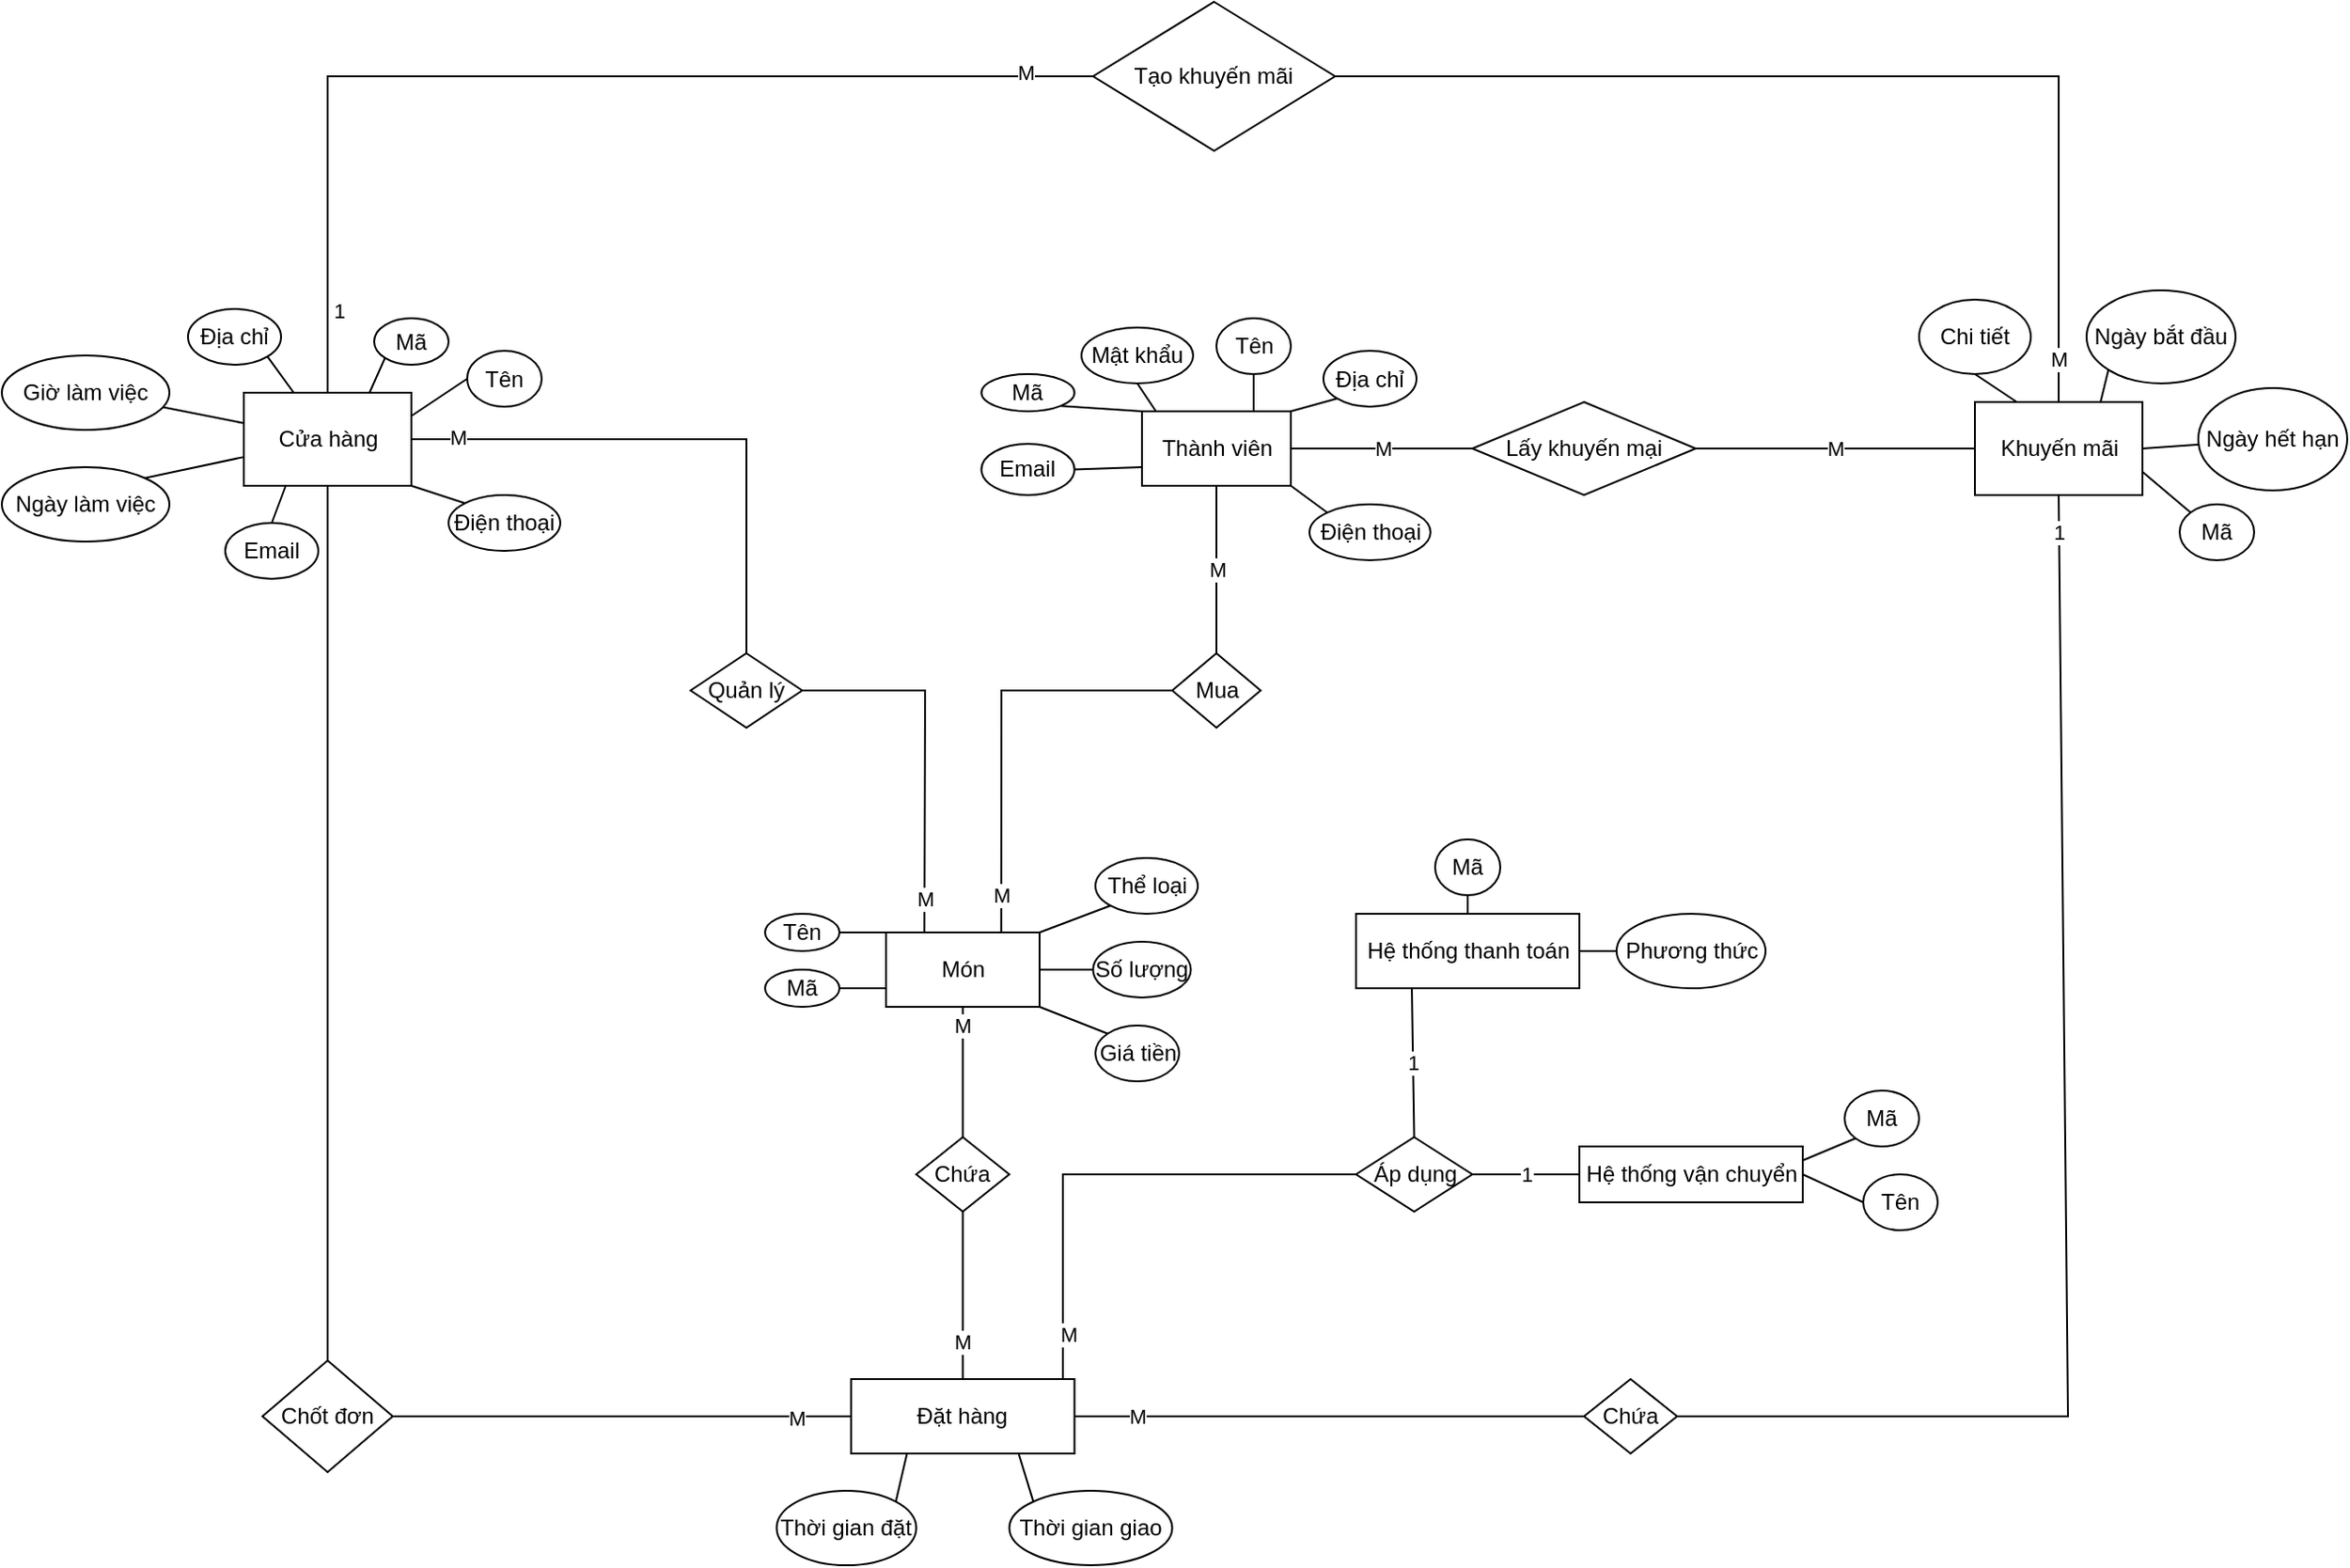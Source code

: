 <mxfile version="16.4.2" type="github">
  <diagram id="18GxjoZ2o8bzVbKozcRF" name="Page-1">
    <mxGraphModel dx="2676" dy="1917" grid="1" gridSize="10" guides="1" tooltips="1" connect="1" arrows="1" fold="1" page="1" pageScale="1" pageWidth="850" pageHeight="1100" math="0" shadow="0">
      <root>
        <mxCell id="0" />
        <mxCell id="1" parent="0" />
        <mxCell id="L-7XdOGWxHxovcnAPLZ8-1" value="Tạo khuyến mãi" style="rhombus;whiteSpace=wrap;html=1;" parent="1" vertex="1">
          <mxGeometry x="536.25" y="-100" width="130" height="80" as="geometry" />
        </mxCell>
        <mxCell id="L-7XdOGWxHxovcnAPLZ8-3" value="Cửa hàng" style="html=1;" parent="1" vertex="1">
          <mxGeometry x="80" y="110" width="90" height="50" as="geometry" />
        </mxCell>
        <mxCell id="L-7XdOGWxHxovcnAPLZ8-7" value="1&lt;br&gt;" style="endArrow=none;html=1;rounded=0;entryX=0;entryY=0.5;entryDx=0;entryDy=0;exitX=0.5;exitY=0;exitDx=0;exitDy=0;" parent="1" source="L-7XdOGWxHxovcnAPLZ8-3" target="L-7XdOGWxHxovcnAPLZ8-1" edge="1">
          <mxGeometry x="-0.849" y="-6" width="50" height="50" relative="1" as="geometry">
            <mxPoint x="170" y="110" as="sourcePoint" />
            <mxPoint x="220" y="60" as="targetPoint" />
            <Array as="points">
              <mxPoint x="125" y="-60" />
            </Array>
            <mxPoint as="offset" />
          </mxGeometry>
        </mxCell>
        <mxCell id="L-7XdOGWxHxovcnAPLZ8-155" value="M" style="edgeLabel;html=1;align=center;verticalAlign=middle;resizable=0;points=[];" parent="L-7XdOGWxHxovcnAPLZ8-7" vertex="1" connectable="0">
          <mxGeometry x="0.875" y="2" relative="1" as="geometry">
            <mxPoint as="offset" />
          </mxGeometry>
        </mxCell>
        <mxCell id="L-7XdOGWxHxovcnAPLZ8-8" value="Khuyến mãi&lt;br&gt;" style="html=1;" parent="1" vertex="1">
          <mxGeometry x="1010" y="115" width="90" height="50" as="geometry" />
        </mxCell>
        <mxCell id="L-7XdOGWxHxovcnAPLZ8-9" value="M" style="endArrow=none;html=1;rounded=0;exitX=1;exitY=0.5;exitDx=0;exitDy=0;entryX=0.5;entryY=0;entryDx=0;entryDy=0;" parent="1" source="L-7XdOGWxHxovcnAPLZ8-1" target="L-7XdOGWxHxovcnAPLZ8-8" edge="1">
          <mxGeometry x="0.917" width="50" height="50" relative="1" as="geometry">
            <mxPoint x="520" y="200" as="sourcePoint" />
            <mxPoint x="570" y="150" as="targetPoint" />
            <Array as="points">
              <mxPoint x="1055" y="-60" />
            </Array>
            <mxPoint as="offset" />
          </mxGeometry>
        </mxCell>
        <mxCell id="L-7XdOGWxHxovcnAPLZ8-12" value="Địa chỉ&lt;br&gt;" style="ellipse;whiteSpace=wrap;html=1;" parent="1" vertex="1">
          <mxGeometry x="50" y="65" width="50" height="30" as="geometry" />
        </mxCell>
        <mxCell id="L-7XdOGWxHxovcnAPLZ8-15" value="" style="endArrow=none;html=1;rounded=0;exitX=1;exitY=1;exitDx=0;exitDy=0;" parent="1" source="L-7XdOGWxHxovcnAPLZ8-12" target="L-7XdOGWxHxovcnAPLZ8-3" edge="1">
          <mxGeometry width="50" height="50" relative="1" as="geometry">
            <mxPoint x="520" y="180" as="sourcePoint" />
            <mxPoint x="570" y="130" as="targetPoint" />
          </mxGeometry>
        </mxCell>
        <mxCell id="L-7XdOGWxHxovcnAPLZ8-16" value="Giờ làm việc" style="ellipse;whiteSpace=wrap;html=1;" parent="1" vertex="1">
          <mxGeometry x="-50" y="90" width="90" height="40" as="geometry" />
        </mxCell>
        <mxCell id="L-7XdOGWxHxovcnAPLZ8-17" value="" style="endArrow=none;html=1;rounded=0;" parent="1" source="L-7XdOGWxHxovcnAPLZ8-16" target="L-7XdOGWxHxovcnAPLZ8-3" edge="1">
          <mxGeometry width="50" height="50" relative="1" as="geometry">
            <mxPoint x="520" y="180" as="sourcePoint" />
            <mxPoint x="570" y="130" as="targetPoint" />
          </mxGeometry>
        </mxCell>
        <mxCell id="L-7XdOGWxHxovcnAPLZ8-18" value="Mã&lt;br&gt;" style="ellipse;whiteSpace=wrap;html=1;" parent="1" vertex="1">
          <mxGeometry x="150" y="70" width="40" height="25" as="geometry" />
        </mxCell>
        <mxCell id="L-7XdOGWxHxovcnAPLZ8-20" value="" style="endArrow=none;html=1;rounded=0;entryX=0;entryY=1;entryDx=0;entryDy=0;exitX=0.75;exitY=0;exitDx=0;exitDy=0;" parent="1" source="L-7XdOGWxHxovcnAPLZ8-3" target="L-7XdOGWxHxovcnAPLZ8-18" edge="1">
          <mxGeometry width="50" height="50" relative="1" as="geometry">
            <mxPoint x="120" y="110" as="sourcePoint" />
            <mxPoint x="570" y="120" as="targetPoint" />
          </mxGeometry>
        </mxCell>
        <mxCell id="L-7XdOGWxHxovcnAPLZ8-21" value="Tên&lt;br&gt;" style="ellipse;whiteSpace=wrap;html=1;" parent="1" vertex="1">
          <mxGeometry x="200" y="87.5" width="40" height="30" as="geometry" />
        </mxCell>
        <mxCell id="L-7XdOGWxHxovcnAPLZ8-22" value="" style="endArrow=none;html=1;rounded=0;entryX=0;entryY=0.5;entryDx=0;entryDy=0;exitX=1;exitY=0.25;exitDx=0;exitDy=0;" parent="1" source="L-7XdOGWxHxovcnAPLZ8-3" target="L-7XdOGWxHxovcnAPLZ8-21" edge="1">
          <mxGeometry width="50" height="50" relative="1" as="geometry">
            <mxPoint x="520" y="160" as="sourcePoint" />
            <mxPoint x="570" y="110" as="targetPoint" />
          </mxGeometry>
        </mxCell>
        <mxCell id="L-7XdOGWxHxovcnAPLZ8-24" value="Ngày làm việc" style="ellipse;whiteSpace=wrap;html=1;" parent="1" vertex="1">
          <mxGeometry x="-50" y="150" width="90" height="40" as="geometry" />
        </mxCell>
        <mxCell id="L-7XdOGWxHxovcnAPLZ8-27" value="" style="endArrow=none;html=1;rounded=0;exitX=1;exitY=0;exitDx=0;exitDy=0;" parent="1" source="L-7XdOGWxHxovcnAPLZ8-24" target="L-7XdOGWxHxovcnAPLZ8-3" edge="1">
          <mxGeometry width="50" height="50" relative="1" as="geometry">
            <mxPoint x="520" y="160" as="sourcePoint" />
            <mxPoint x="570" y="110" as="targetPoint" />
          </mxGeometry>
        </mxCell>
        <mxCell id="L-7XdOGWxHxovcnAPLZ8-29" style="edgeStyle=orthogonalEdgeStyle;rounded=0;orthogonalLoop=1;jettySize=auto;html=1;exitX=0.5;exitY=1;exitDx=0;exitDy=0;" parent="1" edge="1">
          <mxGeometry relative="1" as="geometry">
            <mxPoint x="270" y="205" as="sourcePoint" />
            <mxPoint x="270" y="205" as="targetPoint" />
          </mxGeometry>
        </mxCell>
        <mxCell id="L-7XdOGWxHxovcnAPLZ8-33" value="Điện thoại" style="ellipse;whiteSpace=wrap;html=1;" parent="1" vertex="1">
          <mxGeometry x="190" y="165" width="60" height="30" as="geometry" />
        </mxCell>
        <mxCell id="L-7XdOGWxHxovcnAPLZ8-35" value="Email&lt;br&gt;" style="ellipse;whiteSpace=wrap;html=1;" parent="1" vertex="1">
          <mxGeometry x="70" y="180" width="50" height="30" as="geometry" />
        </mxCell>
        <mxCell id="L-7XdOGWxHxovcnAPLZ8-37" value="" style="endArrow=none;html=1;rounded=0;exitX=0.25;exitY=1;exitDx=0;exitDy=0;entryX=0.5;entryY=0;entryDx=0;entryDy=0;" parent="1" source="L-7XdOGWxHxovcnAPLZ8-3" target="L-7XdOGWxHxovcnAPLZ8-35" edge="1">
          <mxGeometry width="50" height="50" relative="1" as="geometry">
            <mxPoint x="520" y="240" as="sourcePoint" />
            <mxPoint x="570" y="190" as="targetPoint" />
          </mxGeometry>
        </mxCell>
        <mxCell id="L-7XdOGWxHxovcnAPLZ8-38" value="Thành viên&lt;br&gt;" style="rounded=0;whiteSpace=wrap;html=1;" parent="1" vertex="1">
          <mxGeometry x="562.5" y="120" width="80" height="40" as="geometry" />
        </mxCell>
        <mxCell id="L-7XdOGWxHxovcnAPLZ8-39" value="Email&lt;br&gt;" style="ellipse;whiteSpace=wrap;html=1;" parent="1" vertex="1">
          <mxGeometry x="476.25" y="137.5" width="50" height="27.5" as="geometry" />
        </mxCell>
        <mxCell id="L-7XdOGWxHxovcnAPLZ8-40" value="Mã" style="ellipse;whiteSpace=wrap;html=1;" parent="1" vertex="1">
          <mxGeometry x="476.25" y="100" width="50" height="20" as="geometry" />
        </mxCell>
        <mxCell id="L-7XdOGWxHxovcnAPLZ8-41" value="Mật khẩu&lt;br&gt;" style="ellipse;whiteSpace=wrap;html=1;" parent="1" vertex="1">
          <mxGeometry x="530" y="75" width="60" height="30" as="geometry" />
        </mxCell>
        <mxCell id="L-7XdOGWxHxovcnAPLZ8-42" style="edgeStyle=orthogonalEdgeStyle;rounded=0;orthogonalLoop=1;jettySize=auto;html=1;exitX=0.5;exitY=1;exitDx=0;exitDy=0;" parent="1" source="L-7XdOGWxHxovcnAPLZ8-41" target="L-7XdOGWxHxovcnAPLZ8-41" edge="1">
          <mxGeometry relative="1" as="geometry" />
        </mxCell>
        <mxCell id="L-7XdOGWxHxovcnAPLZ8-43" value="Tên" style="ellipse;whiteSpace=wrap;html=1;" parent="1" vertex="1">
          <mxGeometry x="602.5" y="70" width="40" height="30" as="geometry" />
        </mxCell>
        <mxCell id="L-7XdOGWxHxovcnAPLZ8-44" value="Địa chỉ&lt;br&gt;" style="ellipse;whiteSpace=wrap;html=1;" parent="1" vertex="1">
          <mxGeometry x="660" y="87.5" width="50" height="30" as="geometry" />
        </mxCell>
        <mxCell id="L-7XdOGWxHxovcnAPLZ8-46" value="Điện thoại&lt;br&gt;" style="ellipse;whiteSpace=wrap;html=1;" parent="1" vertex="1">
          <mxGeometry x="652.5" y="170" width="65" height="30" as="geometry" />
        </mxCell>
        <mxCell id="L-7XdOGWxHxovcnAPLZ8-47" value="" style="endArrow=none;html=1;rounded=0;entryX=1;entryY=0.5;entryDx=0;entryDy=0;exitX=0;exitY=0.75;exitDx=0;exitDy=0;" parent="1" source="L-7XdOGWxHxovcnAPLZ8-38" target="L-7XdOGWxHxovcnAPLZ8-39" edge="1">
          <mxGeometry width="50" height="50" relative="1" as="geometry">
            <mxPoint x="652.5" y="200" as="sourcePoint" />
            <mxPoint x="702.5" y="150" as="targetPoint" />
          </mxGeometry>
        </mxCell>
        <mxCell id="L-7XdOGWxHxovcnAPLZ8-48" value="" style="endArrow=none;html=1;rounded=0;exitX=1;exitY=1;exitDx=0;exitDy=0;entryX=0;entryY=0;entryDx=0;entryDy=0;" parent="1" source="L-7XdOGWxHxovcnAPLZ8-40" target="L-7XdOGWxHxovcnAPLZ8-38" edge="1">
          <mxGeometry width="50" height="50" relative="1" as="geometry">
            <mxPoint x="652.5" y="200" as="sourcePoint" />
            <mxPoint x="702.5" y="150" as="targetPoint" />
          </mxGeometry>
        </mxCell>
        <mxCell id="L-7XdOGWxHxovcnAPLZ8-49" value="" style="endArrow=none;html=1;rounded=0;entryX=0.5;entryY=1;entryDx=0;entryDy=0;" parent="1" target="L-7XdOGWxHxovcnAPLZ8-41" edge="1">
          <mxGeometry width="50" height="50" relative="1" as="geometry">
            <mxPoint x="570" y="120" as="sourcePoint" />
            <mxPoint x="702.5" y="150" as="targetPoint" />
          </mxGeometry>
        </mxCell>
        <mxCell id="L-7XdOGWxHxovcnAPLZ8-50" value="" style="endArrow=none;html=1;rounded=0;entryX=0.5;entryY=1;entryDx=0;entryDy=0;exitX=0.75;exitY=0;exitDx=0;exitDy=0;" parent="1" source="L-7XdOGWxHxovcnAPLZ8-38" target="L-7XdOGWxHxovcnAPLZ8-43" edge="1">
          <mxGeometry width="50" height="50" relative="1" as="geometry">
            <mxPoint x="652.5" y="200" as="sourcePoint" />
            <mxPoint x="702.5" y="150" as="targetPoint" />
          </mxGeometry>
        </mxCell>
        <mxCell id="L-7XdOGWxHxovcnAPLZ8-51" value="" style="endArrow=none;html=1;rounded=0;exitX=1;exitY=0;exitDx=0;exitDy=0;entryX=0;entryY=1;entryDx=0;entryDy=0;" parent="1" source="L-7XdOGWxHxovcnAPLZ8-38" target="L-7XdOGWxHxovcnAPLZ8-44" edge="1">
          <mxGeometry width="50" height="50" relative="1" as="geometry">
            <mxPoint x="652.5" y="200" as="sourcePoint" />
            <mxPoint x="702.5" y="150" as="targetPoint" />
          </mxGeometry>
        </mxCell>
        <mxCell id="L-7XdOGWxHxovcnAPLZ8-52" value="" style="endArrow=none;html=1;rounded=0;exitX=1;exitY=1;exitDx=0;exitDy=0;entryX=0;entryY=0;entryDx=0;entryDy=0;" parent="1" source="L-7XdOGWxHxovcnAPLZ8-38" target="L-7XdOGWxHxovcnAPLZ8-46" edge="1">
          <mxGeometry width="50" height="50" relative="1" as="geometry">
            <mxPoint x="652.5" y="200" as="sourcePoint" />
            <mxPoint x="702.5" y="150" as="targetPoint" />
          </mxGeometry>
        </mxCell>
        <mxCell id="L-7XdOGWxHxovcnAPLZ8-53" value="Lấy khuyến mại" style="rhombus;whiteSpace=wrap;html=1;" parent="1" vertex="1">
          <mxGeometry x="740" y="115" width="120" height="50" as="geometry" />
        </mxCell>
        <mxCell id="L-7XdOGWxHxovcnAPLZ8-54" value="M" style="endArrow=none;html=1;rounded=0;exitX=1;exitY=0.5;exitDx=0;exitDy=0;entryX=0;entryY=0.5;entryDx=0;entryDy=0;" parent="1" source="L-7XdOGWxHxovcnAPLZ8-38" target="L-7XdOGWxHxovcnAPLZ8-53" edge="1">
          <mxGeometry width="50" height="50" relative="1" as="geometry">
            <mxPoint x="730" as="sourcePoint" />
            <mxPoint x="780" y="-50" as="targetPoint" />
          </mxGeometry>
        </mxCell>
        <mxCell id="L-7XdOGWxHxovcnAPLZ8-58" value="M" style="endArrow=none;html=1;rounded=0;entryX=0;entryY=0.5;entryDx=0;entryDy=0;exitX=1;exitY=0.5;exitDx=0;exitDy=0;" parent="1" source="L-7XdOGWxHxovcnAPLZ8-53" target="L-7XdOGWxHxovcnAPLZ8-8" edge="1">
          <mxGeometry width="50" height="50" relative="1" as="geometry">
            <mxPoint x="870" y="140" as="sourcePoint" />
            <mxPoint x="920" y="90" as="targetPoint" />
          </mxGeometry>
        </mxCell>
        <mxCell id="L-7XdOGWxHxovcnAPLZ8-59" value="Ngày bắt đầu" style="ellipse;whiteSpace=wrap;html=1;" parent="1" vertex="1">
          <mxGeometry x="1070" y="55" width="80" height="50" as="geometry" />
        </mxCell>
        <mxCell id="L-7XdOGWxHxovcnAPLZ8-60" value="Chi tiết&lt;br&gt;" style="ellipse;whiteSpace=wrap;html=1;" parent="1" vertex="1">
          <mxGeometry x="980" y="60" width="60" height="40" as="geometry" />
        </mxCell>
        <mxCell id="L-7XdOGWxHxovcnAPLZ8-61" value="Ngày hết hạn&lt;br&gt;" style="ellipse;whiteSpace=wrap;html=1;" parent="1" vertex="1">
          <mxGeometry x="1130" y="107.5" width="80" height="55" as="geometry" />
        </mxCell>
        <mxCell id="L-7XdOGWxHxovcnAPLZ8-65" value="" style="endArrow=none;html=1;rounded=0;entryX=0.5;entryY=1;entryDx=0;entryDy=0;exitX=0.25;exitY=0;exitDx=0;exitDy=0;" parent="1" source="L-7XdOGWxHxovcnAPLZ8-8" target="L-7XdOGWxHxovcnAPLZ8-60" edge="1">
          <mxGeometry width="50" height="50" relative="1" as="geometry">
            <mxPoint x="1030" y="110" as="sourcePoint" />
            <mxPoint x="890" y="50" as="targetPoint" />
          </mxGeometry>
        </mxCell>
        <mxCell id="L-7XdOGWxHxovcnAPLZ8-66" value="" style="endArrow=none;html=1;rounded=0;exitX=0.75;exitY=0;exitDx=0;exitDy=0;entryX=0;entryY=1;entryDx=0;entryDy=0;" parent="1" source="L-7XdOGWxHxovcnAPLZ8-8" target="L-7XdOGWxHxovcnAPLZ8-59" edge="1">
          <mxGeometry width="50" height="50" relative="1" as="geometry">
            <mxPoint x="840" y="100" as="sourcePoint" />
            <mxPoint x="890" y="50" as="targetPoint" />
          </mxGeometry>
        </mxCell>
        <mxCell id="L-7XdOGWxHxovcnAPLZ8-67" value="Mã" style="ellipse;whiteSpace=wrap;html=1;" parent="1" vertex="1">
          <mxGeometry x="1120" y="170" width="40" height="30" as="geometry" />
        </mxCell>
        <mxCell id="L-7XdOGWxHxovcnAPLZ8-68" value="" style="endArrow=none;html=1;rounded=0;exitX=1;exitY=0.5;exitDx=0;exitDy=0;" parent="1" source="L-7XdOGWxHxovcnAPLZ8-8" target="L-7XdOGWxHxovcnAPLZ8-61" edge="1">
          <mxGeometry width="50" height="50" relative="1" as="geometry">
            <mxPoint x="840" y="80" as="sourcePoint" />
            <mxPoint x="890" y="30" as="targetPoint" />
          </mxGeometry>
        </mxCell>
        <mxCell id="L-7XdOGWxHxovcnAPLZ8-69" value="" style="endArrow=none;html=1;rounded=0;exitX=0;exitY=0;exitDx=0;exitDy=0;entryX=1;entryY=0.75;entryDx=0;entryDy=0;" parent="1" source="L-7XdOGWxHxovcnAPLZ8-67" target="L-7XdOGWxHxovcnAPLZ8-8" edge="1">
          <mxGeometry width="50" height="50" relative="1" as="geometry">
            <mxPoint x="840" y="80" as="sourcePoint" />
            <mxPoint x="890" y="30" as="targetPoint" />
          </mxGeometry>
        </mxCell>
        <mxCell id="L-7XdOGWxHxovcnAPLZ8-70" value="Mua" style="rhombus;whiteSpace=wrap;html=1;" parent="1" vertex="1">
          <mxGeometry x="578.75" y="250" width="47.5" height="40" as="geometry" />
        </mxCell>
        <mxCell id="L-7XdOGWxHxovcnAPLZ8-72" value="M" style="endArrow=none;html=1;rounded=0;exitX=0.5;exitY=0;exitDx=0;exitDy=0;" parent="1" source="L-7XdOGWxHxovcnAPLZ8-70" target="L-7XdOGWxHxovcnAPLZ8-38" edge="1">
          <mxGeometry width="50" height="50" relative="1" as="geometry">
            <mxPoint x="840" y="280" as="sourcePoint" />
            <mxPoint x="890" y="230" as="targetPoint" />
          </mxGeometry>
        </mxCell>
        <mxCell id="L-7XdOGWxHxovcnAPLZ8-83" value="Món" style="rounded=0;whiteSpace=wrap;html=1;" parent="1" vertex="1">
          <mxGeometry x="425" y="400" width="82.5" height="40" as="geometry" />
        </mxCell>
        <mxCell id="L-7XdOGWxHxovcnAPLZ8-84" value="Quản lý&lt;br&gt;" style="rhombus;whiteSpace=wrap;html=1;" parent="1" vertex="1">
          <mxGeometry x="320" y="250" width="60" height="40" as="geometry" />
        </mxCell>
        <mxCell id="L-7XdOGWxHxovcnAPLZ8-85" style="edgeStyle=orthogonalEdgeStyle;rounded=0;orthogonalLoop=1;jettySize=auto;html=1;exitX=0.5;exitY=1;exitDx=0;exitDy=0;" parent="1" source="L-7XdOGWxHxovcnAPLZ8-33" target="L-7XdOGWxHxovcnAPLZ8-33" edge="1">
          <mxGeometry relative="1" as="geometry" />
        </mxCell>
        <mxCell id="L-7XdOGWxHxovcnAPLZ8-86" value="M" style="endArrow=none;html=1;rounded=0;exitX=1;exitY=0.5;exitDx=0;exitDy=0;entryX=0.25;entryY=0;entryDx=0;entryDy=0;" parent="1" source="L-7XdOGWxHxovcnAPLZ8-84" target="L-7XdOGWxHxovcnAPLZ8-83" edge="1">
          <mxGeometry x="0.815" width="50" height="50" relative="1" as="geometry">
            <mxPoint x="360" y="350" as="sourcePoint" />
            <mxPoint x="410" y="300" as="targetPoint" />
            <Array as="points">
              <mxPoint x="446" y="270" />
            </Array>
            <mxPoint as="offset" />
          </mxGeometry>
        </mxCell>
        <mxCell id="L-7XdOGWxHxovcnAPLZ8-87" value="M" style="endArrow=none;html=1;rounded=0;entryX=0;entryY=0.5;entryDx=0;entryDy=0;exitX=0.75;exitY=0;exitDx=0;exitDy=0;" parent="1" source="L-7XdOGWxHxovcnAPLZ8-83" target="L-7XdOGWxHxovcnAPLZ8-70" edge="1">
          <mxGeometry x="-0.82" width="50" height="50" relative="1" as="geometry">
            <mxPoint x="360" y="350" as="sourcePoint" />
            <mxPoint x="410" y="300" as="targetPoint" />
            <Array as="points">
              <mxPoint x="487" y="270" />
            </Array>
            <mxPoint as="offset" />
          </mxGeometry>
        </mxCell>
        <mxCell id="L-7XdOGWxHxovcnAPLZ8-88" value="" style="endArrow=none;html=1;rounded=0;exitX=1;exitY=0.5;exitDx=0;exitDy=0;entryX=0.5;entryY=0;entryDx=0;entryDy=0;" parent="1" source="L-7XdOGWxHxovcnAPLZ8-3" target="L-7XdOGWxHxovcnAPLZ8-84" edge="1">
          <mxGeometry width="50" height="50" relative="1" as="geometry">
            <mxPoint x="360" y="350" as="sourcePoint" />
            <mxPoint x="410" y="300" as="targetPoint" />
            <Array as="points">
              <mxPoint x="350" y="135" />
            </Array>
          </mxGeometry>
        </mxCell>
        <mxCell id="MbJ_vTkFXQ6meyeBdJKi-2" value="M" style="edgeLabel;html=1;align=center;verticalAlign=middle;resizable=0;points=[];" parent="L-7XdOGWxHxovcnAPLZ8-88" vertex="1" connectable="0">
          <mxGeometry x="-0.832" y="1" relative="1" as="geometry">
            <mxPoint as="offset" />
          </mxGeometry>
        </mxCell>
        <mxCell id="L-7XdOGWxHxovcnAPLZ8-90" value="Mã&lt;br&gt;" style="ellipse;whiteSpace=wrap;html=1;" parent="1" vertex="1">
          <mxGeometry x="360" y="420" width="40" height="20" as="geometry" />
        </mxCell>
        <mxCell id="L-7XdOGWxHxovcnAPLZ8-91" value="Tên" style="ellipse;whiteSpace=wrap;html=1;" parent="1" vertex="1">
          <mxGeometry x="360" y="390" width="40" height="20" as="geometry" />
        </mxCell>
        <mxCell id="L-7XdOGWxHxovcnAPLZ8-92" value="Thể loại&lt;br&gt;" style="ellipse;whiteSpace=wrap;html=1;" parent="1" vertex="1">
          <mxGeometry x="537.5" y="360" width="55" height="30" as="geometry" />
        </mxCell>
        <mxCell id="L-7XdOGWxHxovcnAPLZ8-93" value="Số lượng" style="ellipse;whiteSpace=wrap;html=1;" parent="1" vertex="1">
          <mxGeometry x="536.25" y="405" width="52.5" height="30" as="geometry" />
        </mxCell>
        <mxCell id="L-7XdOGWxHxovcnAPLZ8-94" value="Giá tiền" style="ellipse;whiteSpace=wrap;html=1;" parent="1" vertex="1">
          <mxGeometry x="537.5" y="450" width="45" height="30" as="geometry" />
        </mxCell>
        <mxCell id="L-7XdOGWxHxovcnAPLZ8-95" value="" style="endArrow=none;html=1;rounded=0;entryX=1;entryY=0.5;entryDx=0;entryDy=0;exitX=0;exitY=0;exitDx=0;exitDy=0;" parent="1" source="L-7XdOGWxHxovcnAPLZ8-83" target="L-7XdOGWxHxovcnAPLZ8-91" edge="1">
          <mxGeometry width="50" height="50" relative="1" as="geometry">
            <mxPoint x="360" y="440" as="sourcePoint" />
            <mxPoint x="410" y="390" as="targetPoint" />
          </mxGeometry>
        </mxCell>
        <mxCell id="L-7XdOGWxHxovcnAPLZ8-96" value="" style="endArrow=none;html=1;rounded=0;exitX=1;exitY=0.5;exitDx=0;exitDy=0;entryX=0;entryY=0.75;entryDx=0;entryDy=0;" parent="1" source="L-7XdOGWxHxovcnAPLZ8-90" target="L-7XdOGWxHxovcnAPLZ8-83" edge="1">
          <mxGeometry width="50" height="50" relative="1" as="geometry">
            <mxPoint x="360" y="440" as="sourcePoint" />
            <mxPoint x="410" y="390" as="targetPoint" />
          </mxGeometry>
        </mxCell>
        <mxCell id="L-7XdOGWxHxovcnAPLZ8-97" value="" style="endArrow=none;html=1;rounded=0;exitX=0;exitY=1;exitDx=0;exitDy=0;entryX=1;entryY=0;entryDx=0;entryDy=0;" parent="1" source="L-7XdOGWxHxovcnAPLZ8-92" target="L-7XdOGWxHxovcnAPLZ8-83" edge="1">
          <mxGeometry width="50" height="50" relative="1" as="geometry">
            <mxPoint x="360" y="440" as="sourcePoint" />
            <mxPoint x="410" y="390" as="targetPoint" />
          </mxGeometry>
        </mxCell>
        <mxCell id="L-7XdOGWxHxovcnAPLZ8-98" value="" style="endArrow=none;html=1;rounded=0;entryX=0;entryY=0.5;entryDx=0;entryDy=0;exitX=1;exitY=0.5;exitDx=0;exitDy=0;" parent="1" source="L-7XdOGWxHxovcnAPLZ8-83" target="L-7XdOGWxHxovcnAPLZ8-93" edge="1">
          <mxGeometry width="50" height="50" relative="1" as="geometry">
            <mxPoint x="510" y="420" as="sourcePoint" />
            <mxPoint x="410" y="390" as="targetPoint" />
          </mxGeometry>
        </mxCell>
        <mxCell id="L-7XdOGWxHxovcnAPLZ8-99" value="" style="endArrow=none;html=1;rounded=0;exitX=0;exitY=0;exitDx=0;exitDy=0;entryX=1;entryY=1;entryDx=0;entryDy=0;" parent="1" source="L-7XdOGWxHxovcnAPLZ8-94" target="L-7XdOGWxHxovcnAPLZ8-83" edge="1">
          <mxGeometry width="50" height="50" relative="1" as="geometry">
            <mxPoint x="360" y="440" as="sourcePoint" />
            <mxPoint x="410" y="390" as="targetPoint" />
          </mxGeometry>
        </mxCell>
        <mxCell id="L-7XdOGWxHxovcnAPLZ8-101" value="Chứa" style="rhombus;whiteSpace=wrap;html=1;" parent="1" vertex="1">
          <mxGeometry x="441.25" y="510" width="50" height="40" as="geometry" />
        </mxCell>
        <mxCell id="L-7XdOGWxHxovcnAPLZ8-102" value="M" style="endArrow=none;html=1;rounded=0;exitX=0.5;exitY=0;exitDx=0;exitDy=0;entryX=0.5;entryY=1;entryDx=0;entryDy=0;" parent="1" source="L-7XdOGWxHxovcnAPLZ8-101" target="L-7XdOGWxHxovcnAPLZ8-83" edge="1">
          <mxGeometry x="0.714" width="50" height="50" relative="1" as="geometry">
            <mxPoint x="360" y="440" as="sourcePoint" />
            <mxPoint x="410" y="390" as="targetPoint" />
            <mxPoint as="offset" />
          </mxGeometry>
        </mxCell>
        <mxCell id="L-7XdOGWxHxovcnAPLZ8-103" value="Áp dụng&lt;br&gt;" style="rhombus;whiteSpace=wrap;html=1;" parent="1" vertex="1">
          <mxGeometry x="677.5" y="510" width="62.5" height="40" as="geometry" />
        </mxCell>
        <mxCell id="L-7XdOGWxHxovcnAPLZ8-104" value="Hệ thống thanh toán&lt;br&gt;" style="rounded=0;whiteSpace=wrap;html=1;" parent="1" vertex="1">
          <mxGeometry x="677.5" y="390" width="120" height="40" as="geometry" />
        </mxCell>
        <mxCell id="L-7XdOGWxHxovcnAPLZ8-106" value="Mã" style="ellipse;whiteSpace=wrap;html=1;" parent="1" vertex="1">
          <mxGeometry x="720" y="350" width="35" height="30" as="geometry" />
        </mxCell>
        <mxCell id="L-7XdOGWxHxovcnAPLZ8-107" value="Phương thức" style="ellipse;whiteSpace=wrap;html=1;" parent="1" vertex="1">
          <mxGeometry x="817.5" y="390" width="80" height="40" as="geometry" />
        </mxCell>
        <mxCell id="L-7XdOGWxHxovcnAPLZ8-108" value="" style="endArrow=none;html=1;rounded=0;entryX=0.5;entryY=1;entryDx=0;entryDy=0;" parent="1" source="L-7XdOGWxHxovcnAPLZ8-104" target="L-7XdOGWxHxovcnAPLZ8-106" edge="1">
          <mxGeometry width="50" height="50" relative="1" as="geometry">
            <mxPoint x="317.5" y="420" as="sourcePoint" />
            <mxPoint x="367.5" y="370" as="targetPoint" />
          </mxGeometry>
        </mxCell>
        <mxCell id="L-7XdOGWxHxovcnAPLZ8-109" value="" style="endArrow=none;html=1;rounded=0;exitX=1;exitY=0.5;exitDx=0;exitDy=0;entryX=0;entryY=0.5;entryDx=0;entryDy=0;" parent="1" source="L-7XdOGWxHxovcnAPLZ8-104" target="L-7XdOGWxHxovcnAPLZ8-107" edge="1">
          <mxGeometry width="50" height="50" relative="1" as="geometry">
            <mxPoint x="317.5" y="420" as="sourcePoint" />
            <mxPoint x="367.5" y="370" as="targetPoint" />
          </mxGeometry>
        </mxCell>
        <mxCell id="L-7XdOGWxHxovcnAPLZ8-110" value="Hệ thống vận chuyển&lt;br&gt;" style="rounded=0;whiteSpace=wrap;html=1;" parent="1" vertex="1">
          <mxGeometry x="797.5" y="515" width="120" height="30" as="geometry" />
        </mxCell>
        <mxCell id="L-7XdOGWxHxovcnAPLZ8-111" value="1" style="endArrow=none;html=1;rounded=0;exitX=0.5;exitY=0;exitDx=0;exitDy=0;entryX=0.25;entryY=1;entryDx=0;entryDy=0;" parent="1" source="L-7XdOGWxHxovcnAPLZ8-103" target="L-7XdOGWxHxovcnAPLZ8-104" edge="1">
          <mxGeometry width="50" height="50" relative="1" as="geometry">
            <mxPoint x="360" y="420" as="sourcePoint" />
            <mxPoint x="410" y="370" as="targetPoint" />
          </mxGeometry>
        </mxCell>
        <mxCell id="L-7XdOGWxHxovcnAPLZ8-112" value="1" style="endArrow=none;html=1;rounded=0;exitX=1;exitY=0.5;exitDx=0;exitDy=0;entryX=0;entryY=0.5;entryDx=0;entryDy=0;" parent="1" source="L-7XdOGWxHxovcnAPLZ8-103" target="L-7XdOGWxHxovcnAPLZ8-110" edge="1">
          <mxGeometry width="50" height="50" relative="1" as="geometry">
            <mxPoint x="360" y="420" as="sourcePoint" />
            <mxPoint x="410" y="370" as="targetPoint" />
          </mxGeometry>
        </mxCell>
        <mxCell id="L-7XdOGWxHxovcnAPLZ8-113" value="Mã" style="ellipse;whiteSpace=wrap;html=1;" parent="1" vertex="1">
          <mxGeometry x="940" y="485" width="40" height="30" as="geometry" />
        </mxCell>
        <mxCell id="L-7XdOGWxHxovcnAPLZ8-114" value="Tên" style="ellipse;whiteSpace=wrap;html=1;" parent="1" vertex="1">
          <mxGeometry x="950" y="530" width="40" height="30" as="geometry" />
        </mxCell>
        <mxCell id="L-7XdOGWxHxovcnAPLZ8-115" value="" style="endArrow=none;html=1;rounded=0;exitX=1;exitY=0.25;exitDx=0;exitDy=0;entryX=0;entryY=1;entryDx=0;entryDy=0;" parent="1" source="L-7XdOGWxHxovcnAPLZ8-110" target="L-7XdOGWxHxovcnAPLZ8-113" edge="1">
          <mxGeometry width="50" height="50" relative="1" as="geometry">
            <mxPoint x="360" y="420" as="sourcePoint" />
            <mxPoint x="410" y="370" as="targetPoint" />
          </mxGeometry>
        </mxCell>
        <mxCell id="L-7XdOGWxHxovcnAPLZ8-116" value="" style="endArrow=none;html=1;rounded=0;exitX=1;exitY=0.5;exitDx=0;exitDy=0;entryX=0;entryY=0.5;entryDx=0;entryDy=0;" parent="1" source="L-7XdOGWxHxovcnAPLZ8-110" target="L-7XdOGWxHxovcnAPLZ8-114" edge="1">
          <mxGeometry width="50" height="50" relative="1" as="geometry">
            <mxPoint x="360" y="420" as="sourcePoint" />
            <mxPoint x="410" y="370" as="targetPoint" />
          </mxGeometry>
        </mxCell>
        <mxCell id="L-7XdOGWxHxovcnAPLZ8-117" value="Đặt hàng&lt;br&gt;" style="rounded=0;whiteSpace=wrap;html=1;" parent="1" vertex="1">
          <mxGeometry x="406.25" y="640" width="120" height="40" as="geometry" />
        </mxCell>
        <mxCell id="L-7XdOGWxHxovcnAPLZ8-120" value="M" style="endArrow=none;html=1;rounded=0;entryX=0.5;entryY=1;entryDx=0;entryDy=0;" parent="1" source="L-7XdOGWxHxovcnAPLZ8-117" target="L-7XdOGWxHxovcnAPLZ8-101" edge="1">
          <mxGeometry x="-0.556" width="50" height="50" relative="1" as="geometry">
            <mxPoint x="350" y="610" as="sourcePoint" />
            <mxPoint x="400" y="560" as="targetPoint" />
            <mxPoint as="offset" />
          </mxGeometry>
        </mxCell>
        <mxCell id="L-7XdOGWxHxovcnAPLZ8-121" value="" style="endArrow=none;html=1;rounded=0;exitX=1;exitY=0.5;exitDx=0;exitDy=0;entryX=0.5;entryY=1;entryDx=0;entryDy=0;startArrow=none;" parent="1" source="L-7XdOGWxHxovcnAPLZ8-124" target="L-7XdOGWxHxovcnAPLZ8-8" edge="1">
          <mxGeometry width="50" height="50" relative="1" as="geometry">
            <mxPoint x="350" y="610" as="sourcePoint" />
            <mxPoint x="1038.8" y="400" as="targetPoint" />
            <Array as="points">
              <mxPoint x="1060" y="660" />
            </Array>
          </mxGeometry>
        </mxCell>
        <mxCell id="L-7XdOGWxHxovcnAPLZ8-129" value="1&lt;br&gt;" style="edgeLabel;html=1;align=center;verticalAlign=middle;resizable=0;points=[];" parent="L-7XdOGWxHxovcnAPLZ8-121" vertex="1" connectable="0">
          <mxGeometry x="0.944" relative="1" as="geometry">
            <mxPoint as="offset" />
          </mxGeometry>
        </mxCell>
        <mxCell id="L-7XdOGWxHxovcnAPLZ8-122" value="" style="endArrow=none;html=1;rounded=0;exitX=0.948;exitY=0;exitDx=0;exitDy=0;entryX=0;entryY=0.5;entryDx=0;entryDy=0;exitPerimeter=0;" parent="1" source="L-7XdOGWxHxovcnAPLZ8-117" target="L-7XdOGWxHxovcnAPLZ8-103" edge="1">
          <mxGeometry width="50" height="50" relative="1" as="geometry">
            <mxPoint x="930" y="510" as="sourcePoint" />
            <mxPoint x="980" y="460" as="targetPoint" />
            <Array as="points">
              <mxPoint x="520" y="570" />
              <mxPoint x="520" y="530" />
            </Array>
          </mxGeometry>
        </mxCell>
        <mxCell id="L-7XdOGWxHxovcnAPLZ8-123" value="M" style="edgeLabel;html=1;align=center;verticalAlign=middle;resizable=0;points=[];" parent="L-7XdOGWxHxovcnAPLZ8-122" vertex="1" connectable="0">
          <mxGeometry x="-0.821" y="-3" relative="1" as="geometry">
            <mxPoint as="offset" />
          </mxGeometry>
        </mxCell>
        <mxCell id="L-7XdOGWxHxovcnAPLZ8-124" value="Chứa" style="rhombus;whiteSpace=wrap;html=1;" parent="1" vertex="1">
          <mxGeometry x="800" y="640" width="50" height="40" as="geometry" />
        </mxCell>
        <mxCell id="L-7XdOGWxHxovcnAPLZ8-125" value="M" style="endArrow=none;html=1;rounded=0;exitX=1;exitY=0.5;exitDx=0;exitDy=0;entryX=0;entryY=0.5;entryDx=0;entryDy=0;" parent="1" source="L-7XdOGWxHxovcnAPLZ8-117" target="L-7XdOGWxHxovcnAPLZ8-124" edge="1">
          <mxGeometry x="-0.753" width="50" height="50" relative="1" as="geometry">
            <mxPoint x="526.25" y="660" as="sourcePoint" />
            <mxPoint x="1055" y="165" as="targetPoint" />
            <Array as="points">
              <mxPoint x="560" y="660" />
            </Array>
            <mxPoint as="offset" />
          </mxGeometry>
        </mxCell>
        <mxCell id="L-7XdOGWxHxovcnAPLZ8-126" value="Chốt đơn" style="rhombus;whiteSpace=wrap;html=1;" parent="1" vertex="1">
          <mxGeometry x="90" y="630" width="70" height="60" as="geometry" />
        </mxCell>
        <mxCell id="L-7XdOGWxHxovcnAPLZ8-130" value="Thời gian đặt" style="ellipse;whiteSpace=wrap;html=1;" parent="1" vertex="1">
          <mxGeometry x="366.25" y="700" width="75" height="40" as="geometry" />
        </mxCell>
        <mxCell id="L-7XdOGWxHxovcnAPLZ8-132" value="Thời gian giao&lt;br&gt;" style="ellipse;whiteSpace=wrap;html=1;" parent="1" vertex="1">
          <mxGeometry x="491.25" y="700" width="87.5" height="40" as="geometry" />
        </mxCell>
        <mxCell id="L-7XdOGWxHxovcnAPLZ8-134" value="" style="endArrow=none;html=1;rounded=0;exitX=0.25;exitY=1;exitDx=0;exitDy=0;entryX=1;entryY=0;entryDx=0;entryDy=0;" parent="1" source="L-7XdOGWxHxovcnAPLZ8-117" target="L-7XdOGWxHxovcnAPLZ8-130" edge="1">
          <mxGeometry width="50" height="50" relative="1" as="geometry">
            <mxPoint x="500" y="640" as="sourcePoint" />
            <mxPoint x="550" y="590" as="targetPoint" />
          </mxGeometry>
        </mxCell>
        <mxCell id="L-7XdOGWxHxovcnAPLZ8-135" value="" style="endArrow=none;html=1;rounded=0;exitX=0.75;exitY=1;exitDx=0;exitDy=0;entryX=0;entryY=0;entryDx=0;entryDy=0;" parent="1" source="L-7XdOGWxHxovcnAPLZ8-117" target="L-7XdOGWxHxovcnAPLZ8-132" edge="1">
          <mxGeometry width="50" height="50" relative="1" as="geometry">
            <mxPoint x="500" y="640" as="sourcePoint" />
            <mxPoint x="550" y="590" as="targetPoint" />
          </mxGeometry>
        </mxCell>
        <mxCell id="L-7XdOGWxHxovcnAPLZ8-147" value="" style="endArrow=none;html=1;rounded=0;exitX=0.5;exitY=0;exitDx=0;exitDy=0;entryX=0.5;entryY=1;entryDx=0;entryDy=0;" parent="1" source="L-7XdOGWxHxovcnAPLZ8-126" target="L-7XdOGWxHxovcnAPLZ8-3" edge="1">
          <mxGeometry width="50" height="50" relative="1" as="geometry">
            <mxPoint x="430" y="510" as="sourcePoint" />
            <mxPoint x="480" y="460" as="targetPoint" />
          </mxGeometry>
        </mxCell>
        <mxCell id="L-7XdOGWxHxovcnAPLZ8-148" value="" style="endArrow=none;html=1;rounded=0;exitX=1;exitY=0.5;exitDx=0;exitDy=0;entryX=0;entryY=0.5;entryDx=0;entryDy=0;" parent="1" source="L-7XdOGWxHxovcnAPLZ8-126" target="L-7XdOGWxHxovcnAPLZ8-117" edge="1">
          <mxGeometry width="50" height="50" relative="1" as="geometry">
            <mxPoint x="430" y="510" as="sourcePoint" />
            <mxPoint x="480" y="460" as="targetPoint" />
          </mxGeometry>
        </mxCell>
        <mxCell id="MbJ_vTkFXQ6meyeBdJKi-3" value="M" style="edgeLabel;html=1;align=center;verticalAlign=middle;resizable=0;points=[];" parent="L-7XdOGWxHxovcnAPLZ8-148" vertex="1" connectable="0">
          <mxGeometry x="0.769" y="-1" relative="1" as="geometry">
            <mxPoint x="-1" as="offset" />
          </mxGeometry>
        </mxCell>
        <mxCell id="L-7XdOGWxHxovcnAPLZ8-150" value="" style="endArrow=none;html=1;rounded=0;exitX=0;exitY=0;exitDx=0;exitDy=0;entryX=1;entryY=1;entryDx=0;entryDy=0;" parent="1" source="L-7XdOGWxHxovcnAPLZ8-33" target="L-7XdOGWxHxovcnAPLZ8-3" edge="1">
          <mxGeometry width="50" height="50" relative="1" as="geometry">
            <mxPoint x="430" y="220" as="sourcePoint" />
            <mxPoint x="480" y="170" as="targetPoint" />
          </mxGeometry>
        </mxCell>
      </root>
    </mxGraphModel>
  </diagram>
</mxfile>
